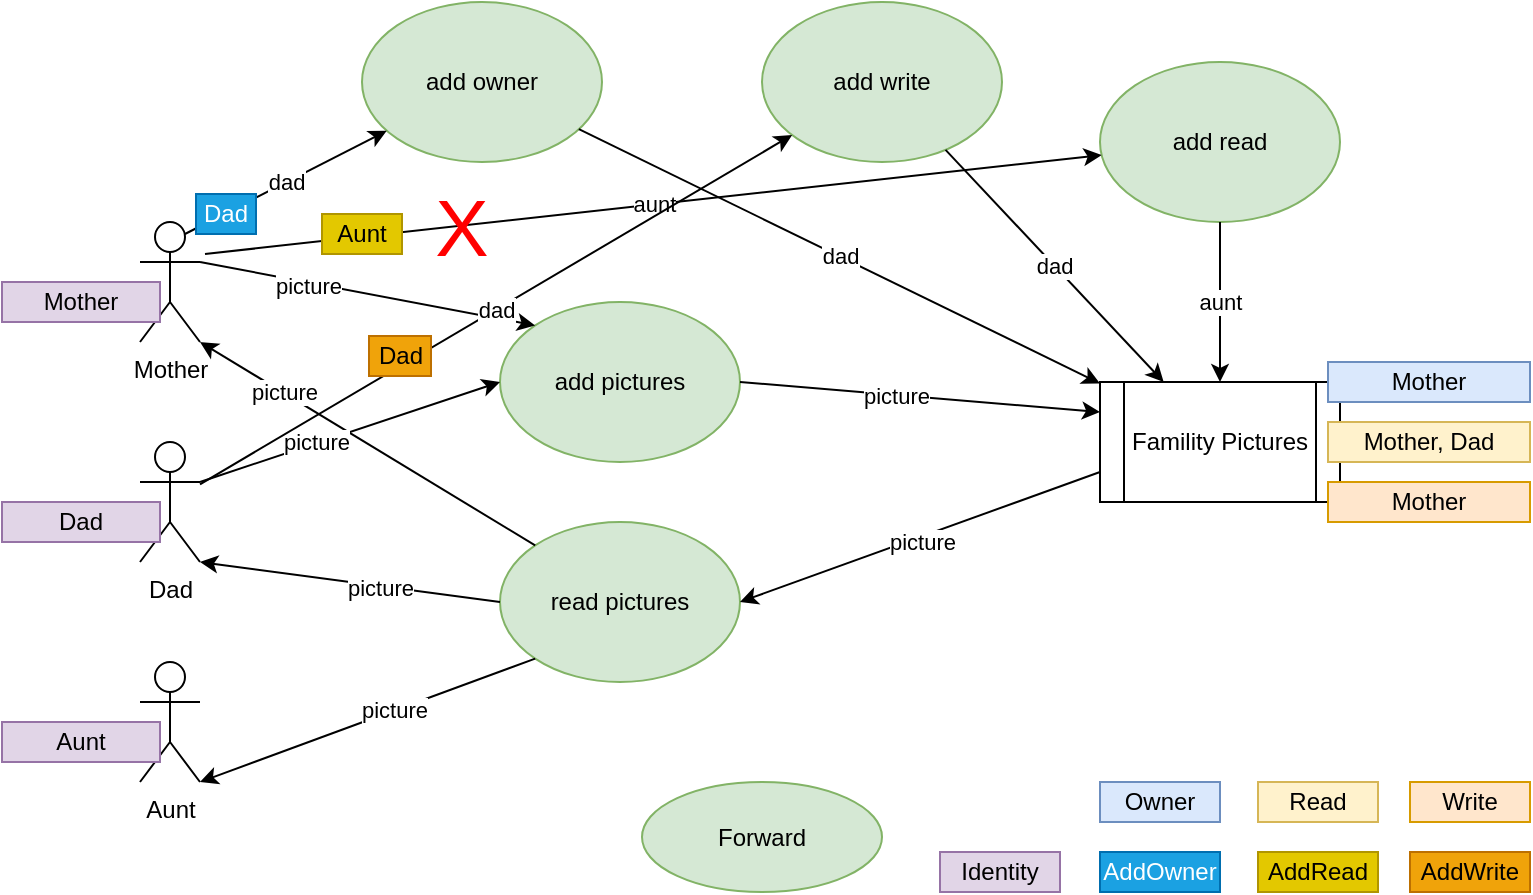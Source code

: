 <mxfile version="16.0.0" type="device"><diagram id="pj4_Fqkc__XlDkrP-fKf" name="DAC"><mxGraphModel dx="1185" dy="728" grid="1" gridSize="10" guides="1" tooltips="1" connect="1" arrows="1" fold="1" page="1" pageScale="1" pageWidth="827" pageHeight="1169" math="0" shadow="0"><root><mxCell id="0"/><mxCell id="1" parent="0"/><mxCell id="3MBDtAo3IkFIknKEtzEo-1" value="Dad" style="shape=umlActor;verticalLabelPosition=bottom;verticalAlign=top;html=1;outlineConnect=0;" parent="1" vertex="1"><mxGeometry x="89" y="220" width="30" height="60" as="geometry"/></mxCell><mxCell id="3MBDtAo3IkFIknKEtzEo-2" value="Famility Pictures" style="shape=process;whiteSpace=wrap;html=1;backgroundOutline=1;" parent="1" vertex="1"><mxGeometry x="569" y="190" width="120" height="60" as="geometry"/></mxCell><mxCell id="3MBDtAo3IkFIknKEtzEo-3" value="Mother" style="shape=umlActor;verticalLabelPosition=bottom;verticalAlign=top;html=1;outlineConnect=0;" parent="1" vertex="1"><mxGeometry x="89" y="110" width="30" height="60" as="geometry"/></mxCell><mxCell id="3MBDtAo3IkFIknKEtzEo-4" value="add pictures" style="ellipse;whiteSpace=wrap;html=1;fillColor=#d5e8d4;strokeColor=#82b366;" parent="1" vertex="1"><mxGeometry x="269" y="150" width="120" height="80" as="geometry"/></mxCell><mxCell id="3MBDtAo3IkFIknKEtzEo-5" value="read pictures" style="ellipse;whiteSpace=wrap;html=1;fillColor=#d5e8d4;strokeColor=#82b366;" parent="1" vertex="1"><mxGeometry x="269" y="260" width="120" height="80" as="geometry"/></mxCell><mxCell id="3MBDtAo3IkFIknKEtzEo-9" value="Mother" style="rounded=0;whiteSpace=wrap;html=1;align=center;fillColor=#e1d5e7;strokeColor=#9673a6;" parent="1" vertex="1"><mxGeometry x="20" y="140" width="79" height="20" as="geometry"/></mxCell><mxCell id="3MBDtAo3IkFIknKEtzEo-10" value="Dad" style="rounded=0;whiteSpace=wrap;html=1;align=center;fillColor=#e1d5e7;strokeColor=#9673a6;" parent="1" vertex="1"><mxGeometry x="20" y="250" width="79" height="20" as="geometry"/></mxCell><mxCell id="3MBDtAo3IkFIknKEtzEo-11" value="Aunt" style="shape=umlActor;verticalLabelPosition=bottom;verticalAlign=top;html=1;outlineConnect=0;" parent="1" vertex="1"><mxGeometry x="89" y="330" width="30" height="60" as="geometry"/></mxCell><mxCell id="3MBDtAo3IkFIknKEtzEo-12" value="Aunt" style="rounded=0;whiteSpace=wrap;html=1;align=center;fillColor=#e1d5e7;strokeColor=#9673a6;" parent="1" vertex="1"><mxGeometry x="20" y="360" width="79" height="20" as="geometry"/></mxCell><mxCell id="3MBDtAo3IkFIknKEtzEo-13" value="" style="endArrow=classic;html=1;entryX=1;entryY=1;entryDx=0;entryDy=0;entryPerimeter=0;exitX=0;exitY=0;exitDx=0;exitDy=0;" parent="1" source="3MBDtAo3IkFIknKEtzEo-5" target="3MBDtAo3IkFIknKEtzEo-3" edge="1"><mxGeometry width="50" height="50" relative="1" as="geometry"><mxPoint x="209" y="80" as="sourcePoint"/><mxPoint x="469" y="380" as="targetPoint"/></mxGeometry></mxCell><mxCell id="3MBDtAo3IkFIknKEtzEo-26" value="picture" style="edgeLabel;html=1;align=center;verticalAlign=middle;resizable=0;points=[];" parent="3MBDtAo3IkFIknKEtzEo-13" vertex="1" connectable="0"><mxGeometry x="0.503" y="-1" relative="1" as="geometry"><mxPoint as="offset"/></mxGeometry></mxCell><mxCell id="3MBDtAo3IkFIknKEtzEo-14" value="" style="endArrow=classic;html=1;exitX=0;exitY=0.5;exitDx=0;exitDy=0;entryX=1;entryY=1;entryDx=0;entryDy=0;entryPerimeter=0;" parent="1" source="3MBDtAo3IkFIknKEtzEo-5" target="3MBDtAo3IkFIknKEtzEo-1" edge="1"><mxGeometry width="50" height="50" relative="1" as="geometry"><mxPoint x="119" y="130" as="sourcePoint"/><mxPoint x="189" y="180" as="targetPoint"/></mxGeometry></mxCell><mxCell id="3MBDtAo3IkFIknKEtzEo-24" value="picture" style="edgeLabel;html=1;align=center;verticalAlign=middle;resizable=0;points=[];" parent="3MBDtAo3IkFIknKEtzEo-14" vertex="1" connectable="0"><mxGeometry x="-0.199" y="1" relative="1" as="geometry"><mxPoint as="offset"/></mxGeometry></mxCell><mxCell id="3MBDtAo3IkFIknKEtzEo-15" value="" style="endArrow=classic;html=1;exitX=0;exitY=0.75;exitDx=0;exitDy=0;entryX=1;entryY=0.5;entryDx=0;entryDy=0;" parent="1" source="3MBDtAo3IkFIknKEtzEo-2" target="3MBDtAo3IkFIknKEtzEo-5" edge="1"><mxGeometry width="50" height="50" relative="1" as="geometry"><mxPoint x="296.574" y="198.284" as="sourcePoint"/><mxPoint x="119" y="240" as="targetPoint"/></mxGeometry></mxCell><mxCell id="3MBDtAo3IkFIknKEtzEo-23" value="picture" style="edgeLabel;html=1;align=center;verticalAlign=middle;resizable=0;points=[];" parent="3MBDtAo3IkFIknKEtzEo-15" vertex="1" connectable="0"><mxGeometry x="0.118" y="4" relative="1" as="geometry"><mxPoint x="10.28" y="-5.1" as="offset"/></mxGeometry></mxCell><mxCell id="3MBDtAo3IkFIknKEtzEo-16" value="" style="endArrow=classic;html=1;exitX=1;exitY=0.5;exitDx=0;exitDy=0;entryX=0;entryY=0.25;entryDx=0;entryDy=0;" parent="1" source="3MBDtAo3IkFIknKEtzEo-4" target="3MBDtAo3IkFIknKEtzEo-2" edge="1"><mxGeometry width="50" height="50" relative="1" as="geometry"><mxPoint x="579" y="190" as="sourcePoint"/><mxPoint x="399" y="170" as="targetPoint"/></mxGeometry></mxCell><mxCell id="3MBDtAo3IkFIknKEtzEo-22" value="picture" style="edgeLabel;html=1;align=center;verticalAlign=middle;resizable=0;points=[];" parent="3MBDtAo3IkFIknKEtzEo-16" vertex="1" connectable="0"><mxGeometry x="-0.137" relative="1" as="geometry"><mxPoint as="offset"/></mxGeometry></mxCell><mxCell id="3MBDtAo3IkFIknKEtzEo-17" value="" style="endArrow=classic;html=1;entryX=1;entryY=1;entryDx=0;entryDy=0;exitX=0;exitY=1;exitDx=0;exitDy=0;entryPerimeter=0;" parent="1" source="3MBDtAo3IkFIknKEtzEo-5" target="3MBDtAo3IkFIknKEtzEo-11" edge="1"><mxGeometry width="50" height="50" relative="1" as="geometry"><mxPoint x="419" y="380" as="sourcePoint"/><mxPoint x="579" y="205" as="targetPoint"/></mxGeometry></mxCell><mxCell id="3MBDtAo3IkFIknKEtzEo-25" value="picture" style="edgeLabel;html=1;align=center;verticalAlign=middle;resizable=0;points=[];" parent="3MBDtAo3IkFIknKEtzEo-17" vertex="1" connectable="0"><mxGeometry x="-0.161" y="-1" relative="1" as="geometry"><mxPoint as="offset"/></mxGeometry></mxCell><mxCell id="3MBDtAo3IkFIknKEtzEo-18" value="" style="endArrow=classic;html=1;entryX=0;entryY=0;entryDx=0;entryDy=0;exitX=1;exitY=0.333;exitDx=0;exitDy=0;exitPerimeter=0;" parent="1" source="3MBDtAo3IkFIknKEtzEo-3" target="3MBDtAo3IkFIknKEtzEo-4" edge="1"><mxGeometry width="50" height="50" relative="1" as="geometry"><mxPoint x="239" y="80" as="sourcePoint"/><mxPoint x="119" y="130" as="targetPoint"/></mxGeometry></mxCell><mxCell id="3MBDtAo3IkFIknKEtzEo-20" value="picture" style="edgeLabel;html=1;align=center;verticalAlign=middle;resizable=0;points=[];" parent="3MBDtAo3IkFIknKEtzEo-18" vertex="1" connectable="0"><mxGeometry x="-0.354" y="-2" relative="1" as="geometry"><mxPoint as="offset"/></mxGeometry></mxCell><mxCell id="3MBDtAo3IkFIknKEtzEo-19" value="" style="endArrow=classic;html=1;exitX=1;exitY=0.333;exitDx=0;exitDy=0;entryX=0;entryY=0.5;entryDx=0;entryDy=0;exitPerimeter=0;" parent="1" source="3MBDtAo3IkFIknKEtzEo-1" target="3MBDtAo3IkFIknKEtzEo-4" edge="1"><mxGeometry width="50" height="50" relative="1" as="geometry"><mxPoint x="279" y="240" as="sourcePoint"/><mxPoint x="119" y="280" as="targetPoint"/></mxGeometry></mxCell><mxCell id="3MBDtAo3IkFIknKEtzEo-21" value="picture" style="edgeLabel;html=1;align=center;verticalAlign=middle;resizable=0;points=[];" parent="3MBDtAo3IkFIknKEtzEo-19" vertex="1" connectable="0"><mxGeometry x="-0.222" y="1" relative="1" as="geometry"><mxPoint as="offset"/></mxGeometry></mxCell><mxCell id="1_TC5eB18Y96q8ZEv2Qz-1" value="Forward" style="ellipse;whiteSpace=wrap;html=1;fillColor=#d5e8d4;strokeColor=#82b366;" parent="1" vertex="1"><mxGeometry x="340" y="390" width="120" height="55" as="geometry"/></mxCell><mxCell id="1_TC5eB18Y96q8ZEv2Qz-2" value="Identity" style="rounded=0;whiteSpace=wrap;html=1;align=center;fillColor=#e1d5e7;strokeColor=#9673a6;" parent="1" vertex="1"><mxGeometry x="489" y="425" width="60" height="20" as="geometry"/></mxCell><mxCell id="1_TC5eB18Y96q8ZEv2Qz-3" value="Owner" style="rounded=0;whiteSpace=wrap;html=1;align=center;fillColor=#dae8fc;strokeColor=#6c8ebf;" parent="1" vertex="1"><mxGeometry x="569" y="390" width="60" height="20" as="geometry"/></mxCell><mxCell id="1_TC5eB18Y96q8ZEv2Qz-4" value="Read" style="rounded=0;whiteSpace=wrap;html=1;align=center;fillColor=#fff2cc;strokeColor=#d6b656;" parent="1" vertex="1"><mxGeometry x="648" y="390" width="60" height="20" as="geometry"/></mxCell><mxCell id="1_TC5eB18Y96q8ZEv2Qz-5" value="Write" style="rounded=0;whiteSpace=wrap;html=1;align=center;fillColor=#ffe6cc;strokeColor=#d79b00;" parent="1" vertex="1"><mxGeometry x="724" y="390" width="60" height="20" as="geometry"/></mxCell><mxCell id="1_TC5eB18Y96q8ZEv2Qz-7" value="Mother" style="rounded=0;whiteSpace=wrap;html=1;align=center;fillColor=#dae8fc;strokeColor=#6c8ebf;" parent="1" vertex="1"><mxGeometry x="683" y="180" width="101" height="20" as="geometry"/></mxCell><mxCell id="1_TC5eB18Y96q8ZEv2Qz-8" value="Mother, Dad" style="rounded=0;whiteSpace=wrap;html=1;align=center;fillColor=#fff2cc;strokeColor=#d6b656;" parent="1" vertex="1"><mxGeometry x="683" y="210" width="101" height="20" as="geometry"/></mxCell><mxCell id="1_TC5eB18Y96q8ZEv2Qz-9" value="Mother" style="rounded=0;whiteSpace=wrap;html=1;align=center;fillColor=#ffe6cc;strokeColor=#d79b00;" parent="1" vertex="1"><mxGeometry x="683" y="240" width="101" height="20" as="geometry"/></mxCell><mxCell id="ZR4lYU1hJfVidFA9goWu-1" value="AddOwner" style="rounded=0;whiteSpace=wrap;html=1;align=center;fillColor=#1ba1e2;strokeColor=#006EAF;fontColor=#ffffff;" parent="1" vertex="1"><mxGeometry x="569" y="425" width="60" height="20" as="geometry"/></mxCell><mxCell id="ZR4lYU1hJfVidFA9goWu-2" value="AddRead" style="rounded=0;whiteSpace=wrap;html=1;align=center;fillColor=#e3c800;strokeColor=#B09500;fontColor=#000000;" parent="1" vertex="1"><mxGeometry x="648" y="425" width="60" height="20" as="geometry"/></mxCell><mxCell id="ZR4lYU1hJfVidFA9goWu-3" value="AddWrite" style="rounded=0;whiteSpace=wrap;html=1;align=center;fillColor=#f0a30a;strokeColor=#BD7000;fontColor=#000000;" parent="1" vertex="1"><mxGeometry x="724" y="425" width="60" height="20" as="geometry"/></mxCell><mxCell id="ZR4lYU1hJfVidFA9goWu-6" value="add owner" style="ellipse;whiteSpace=wrap;html=1;fillColor=#d5e8d4;strokeColor=#82b366;" parent="1" vertex="1"><mxGeometry x="200" width="120" height="80" as="geometry"/></mxCell><mxCell id="ZR4lYU1hJfVidFA9goWu-7" value="dad" style="endArrow=classic;html=1;exitX=0.75;exitY=0.1;exitDx=0;exitDy=0;exitPerimeter=0;" parent="1" source="3MBDtAo3IkFIknKEtzEo-3" target="ZR4lYU1hJfVidFA9goWu-6" edge="1"><mxGeometry width="50" height="50" relative="1" as="geometry"><mxPoint x="129" y="140" as="sourcePoint"/><mxPoint x="296.574" y="171.716" as="targetPoint"/></mxGeometry></mxCell><mxCell id="ZR4lYU1hJfVidFA9goWu-9" value="dad" style="endArrow=classic;html=1;" parent="1" source="ZR4lYU1hJfVidFA9goWu-6" target="3MBDtAo3IkFIknKEtzEo-2" edge="1"><mxGeometry width="50" height="50" relative="1" as="geometry"><mxPoint x="121.5" y="126" as="sourcePoint"/><mxPoint x="404.736" y="37.068" as="targetPoint"/></mxGeometry></mxCell><mxCell id="ZR4lYU1hJfVidFA9goWu-10" value="add read" style="ellipse;whiteSpace=wrap;html=1;fillColor=#d5e8d4;strokeColor=#82b366;" parent="1" vertex="1"><mxGeometry x="569" y="30" width="120" height="80" as="geometry"/></mxCell><mxCell id="ZR4lYU1hJfVidFA9goWu-11" value="aunt" style="endArrow=classic;html=1;exitX=0.75;exitY=0.1;exitDx=0;exitDy=0;exitPerimeter=0;" parent="1" target="ZR4lYU1hJfVidFA9goWu-10" edge="1"><mxGeometry width="50" height="50" relative="1" as="geometry"><mxPoint x="121.5" y="126" as="sourcePoint"/><mxPoint x="404.736" y="37.068" as="targetPoint"/></mxGeometry></mxCell><mxCell id="ZR4lYU1hJfVidFA9goWu-12" value="aunt" style="endArrow=classic;html=1;" parent="1" source="ZR4lYU1hJfVidFA9goWu-10" target="3MBDtAo3IkFIknKEtzEo-2" edge="1"><mxGeometry width="50" height="50" relative="1" as="geometry"><mxPoint x="131.5" y="136" as="sourcePoint"/><mxPoint x="552" y="346" as="targetPoint"/></mxGeometry></mxCell><mxCell id="ZR4lYU1hJfVidFA9goWu-13" value="add write" style="ellipse;whiteSpace=wrap;html=1;fillColor=#d5e8d4;strokeColor=#82b366;" parent="1" vertex="1"><mxGeometry x="400" width="120" height="80" as="geometry"/></mxCell><mxCell id="ZR4lYU1hJfVidFA9goWu-14" value="dad" style="endArrow=classic;html=1;" parent="1" source="3MBDtAo3IkFIknKEtzEo-1" target="ZR4lYU1hJfVidFA9goWu-13" edge="1"><mxGeometry width="50" height="50" relative="1" as="geometry"><mxPoint x="121.5" y="126" as="sourcePoint"/><mxPoint x="404.736" y="37.068" as="targetPoint"/></mxGeometry></mxCell><mxCell id="ZR4lYU1hJfVidFA9goWu-15" value="dad" style="endArrow=classic;html=1;" parent="1" source="ZR4lYU1hJfVidFA9goWu-13" target="3MBDtAo3IkFIknKEtzEo-2" edge="1"><mxGeometry width="50" height="50" relative="1" as="geometry"><mxPoint x="129" y="262.65" as="sourcePoint"/><mxPoint x="622.002" y="349.753" as="targetPoint"/></mxGeometry></mxCell><mxCell id="uliTSAwCf7vpLNjHVrRx-2" value="&lt;font color=&quot;#ff0000&quot; style=&quot;font-size: 40px&quot;&gt;X&lt;/font&gt;" style="text;html=1;strokeColor=none;fillColor=none;align=center;verticalAlign=middle;whiteSpace=wrap;rounded=0;" vertex="1" parent="1"><mxGeometry x="220" y="97" width="60" height="30" as="geometry"/></mxCell><mxCell id="uliTSAwCf7vpLNjHVrRx-3" value="Dad" style="rounded=0;whiteSpace=wrap;html=1;align=center;fillColor=#1ba1e2;strokeColor=#006EAF;fontColor=#ffffff;" vertex="1" parent="1"><mxGeometry x="117" y="96" width="30" height="20" as="geometry"/></mxCell><mxCell id="uliTSAwCf7vpLNjHVrRx-4" value="Aunt" style="rounded=0;whiteSpace=wrap;html=1;align=center;fillColor=#e3c800;strokeColor=#B09500;fontColor=#000000;" vertex="1" parent="1"><mxGeometry x="180" y="106" width="40" height="20" as="geometry"/></mxCell><mxCell id="uliTSAwCf7vpLNjHVrRx-5" value="Dad" style="rounded=0;whiteSpace=wrap;html=1;align=center;fillColor=#f0a30a;strokeColor=#BD7000;fontColor=#000000;" vertex="1" parent="1"><mxGeometry x="203.5" y="167" width="31" height="20" as="geometry"/></mxCell></root></mxGraphModel></diagram></mxfile>